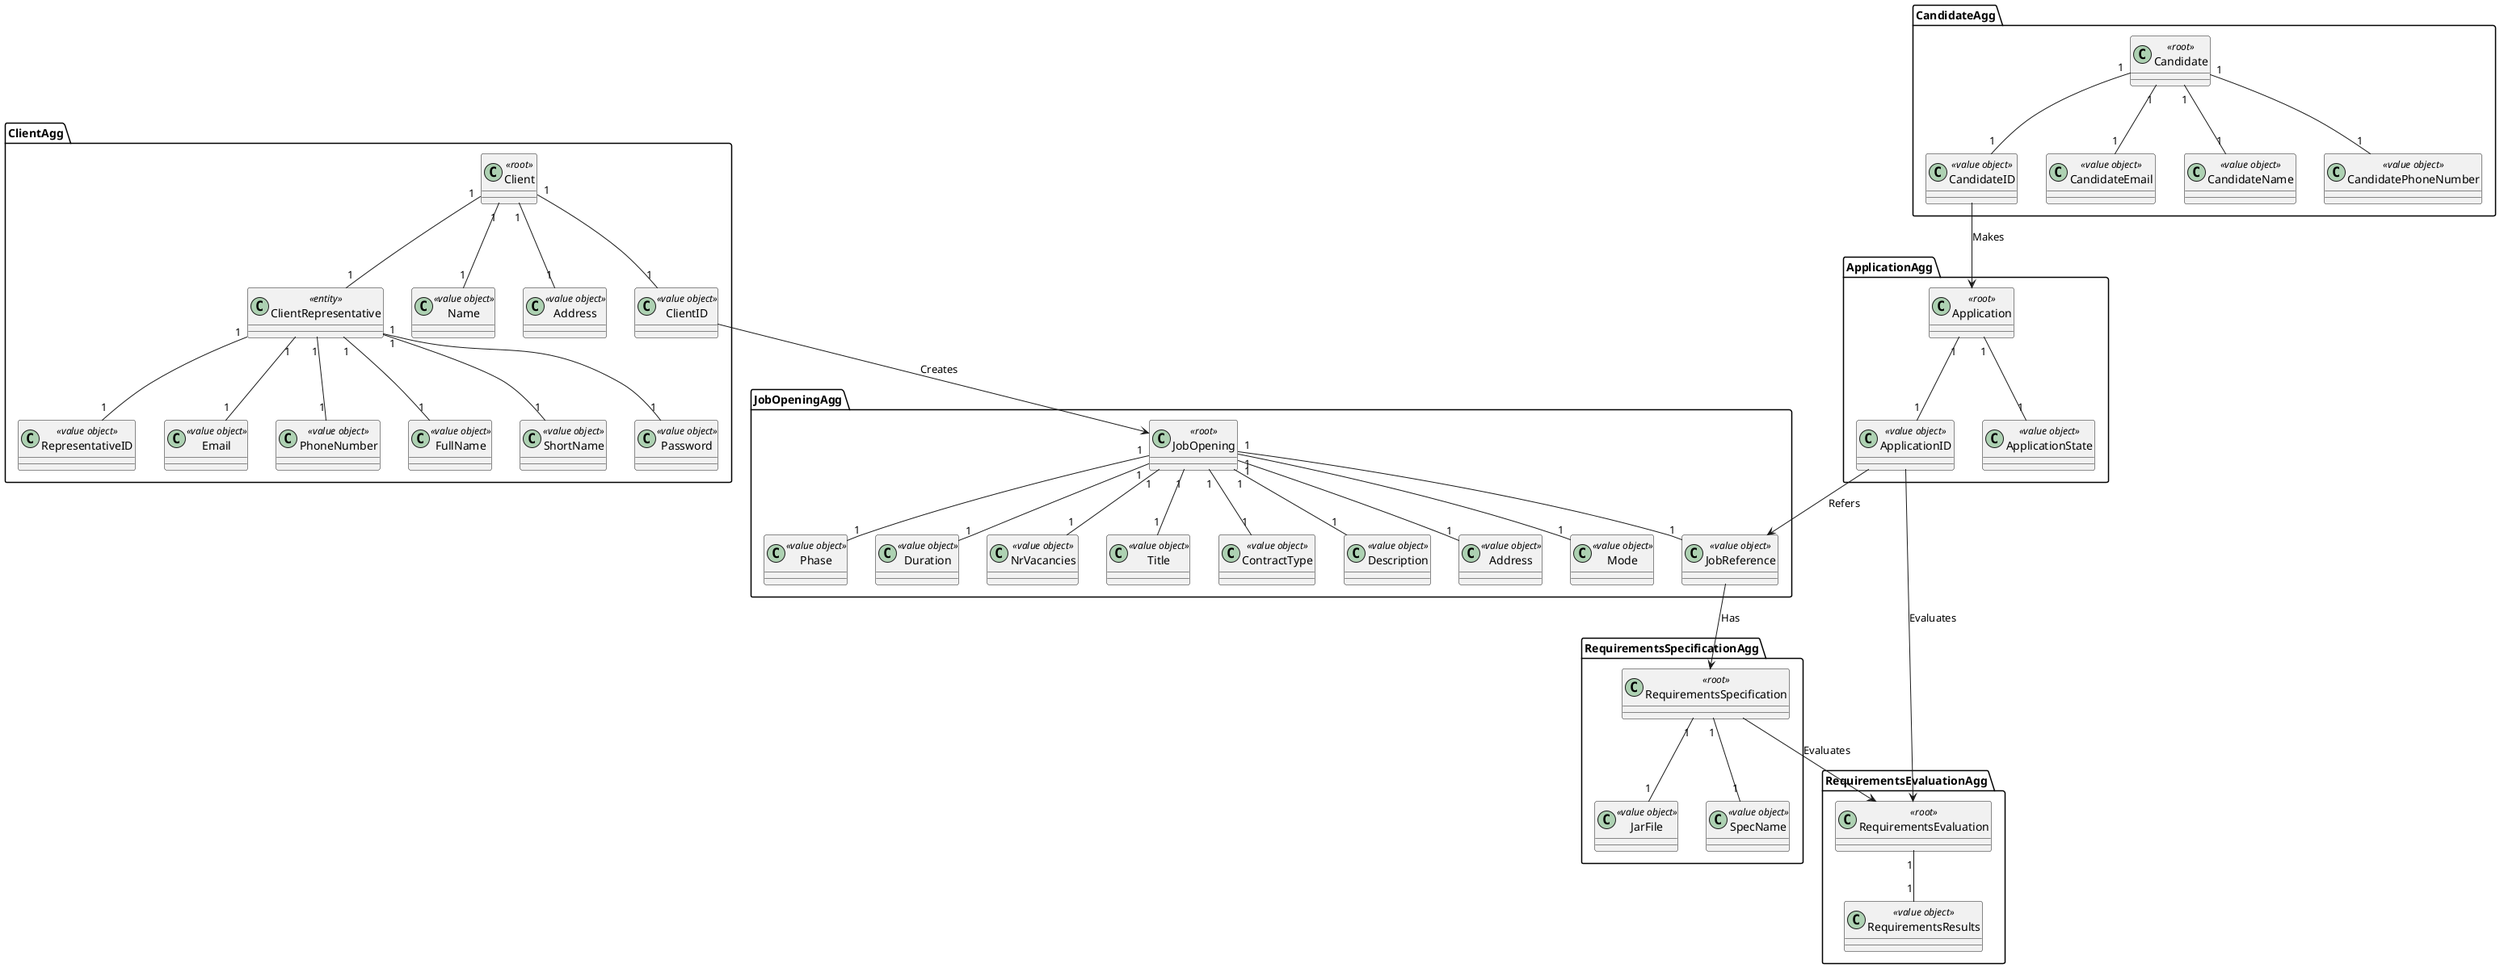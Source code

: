 @startuml

skinparam package {
  BackgroundColor<<root>> LightGreen
  BackgroundColor<<value object>> LightBlue
  BackgroundColor<<entity>> LightYellow
}

package "ClientAgg" {
  class Client <<root>> {
  }
  class ClientID <<value object>> {}
  Client "1" -- "1" ClientID

  class Name <<value object>> {}
  class Address <<value object>> {}
  Client "1" -- "1" Name
  Client "1" -- "1" Address

  class ClientRepresentative <<entity>> {
  }
  class RepresentativeID <<value object>> {}
  class Email <<value object>> {}
  class PhoneNumber <<value object>> {}
  class FullName <<value object>> {}
  class ShortName <<value object>> {}
  class Password <<value object>> {}
  ClientRepresentative "1" -- "1" RepresentativeID
  ClientRepresentative "1" -- "1" Email
  ClientRepresentative "1" -- "1" PhoneNumber
  ClientRepresentative "1" -- "1" FullName
  ClientRepresentative "1" -- "1" ShortName
  ClientRepresentative "1" -- "1" Password

  Client "1" -- "1" ClientRepresentative
}

package "JobOpeningAgg" {
  class JobOpening <<root>> {
  }


  class JobReference <<value object>> {}
  class Phase <<value object>> {}
  class Duration <<value object>> {}
  class NrVacancies <<value object>> {}
  class Title <<value object>> {}
  class ContractType <<value object>> {}
  class Description <<value object>> {}
  class Address <<value object>> {}
  class Mode <<value object>> {}
  JobOpening "1" -- "1" JobReference
  JobOpening "1" -- "1" Phase
  JobOpening "1" -- "1" Duration
  JobOpening "1" -- "1" NrVacancies
  JobOpening "1" -- "1" Title
  JobOpening "1" -- "1" ContractType
  JobOpening "1" -- "1" Description
  JobOpening "1" -- "1" Address
  JobOpening "1" -- "1" Mode

  ClientID --> JobOpening : Creates
}

package "RequirementsSpecificationAgg" {
  class RequirementsSpecification <<root>> {
  }

  class JarFile <<value object>> {}
  class SpecName <<value object>> {}
  RequirementsSpecification "1" -- "1" JarFile
  RequirementsSpecification "1" -- "1" SpecName

  JobReference --> RequirementsSpecification : Has
}
package "CandidateAgg" {
  class Candidate <<root>> {
  }
  class CandidateID <<value object>> {}
  class CandidateEmail <<value object>> {}
  class CandidateName <<value object>> {}
  class CandidatePhoneNumber <<value object>> {}
  Candidate "1" -- "1" CandidateID
  Candidate "1" -- "1" CandidateEmail
  Candidate "1" -- "1" CandidateName
  Candidate "1" -- "1" CandidatePhoneNumber
}

package "ApplicationAgg" {
  class Application <<root>> {
  }
  class ApplicationID <<value object>> {}
  class ApplicationState <<value object>> {}
  Application "1" -- "1" ApplicationID
  Application "1" -- "1" ApplicationState

  CandidateID --> Application : Makes
  ApplicationID --> JobReference : Refers
}

package "RequirementsEvaluationAgg" {
  class RequirementsEvaluation <<root>> {
  }
  class RequirementsResults <<value object>> {}
  RequirementsEvaluation "1" -- "1" RequirementsResults

  ApplicationID --> RequirementsEvaluation : Evaluates
  RequirementsSpecification --> RequirementsEvaluation : Evaluates
}

@enduml         